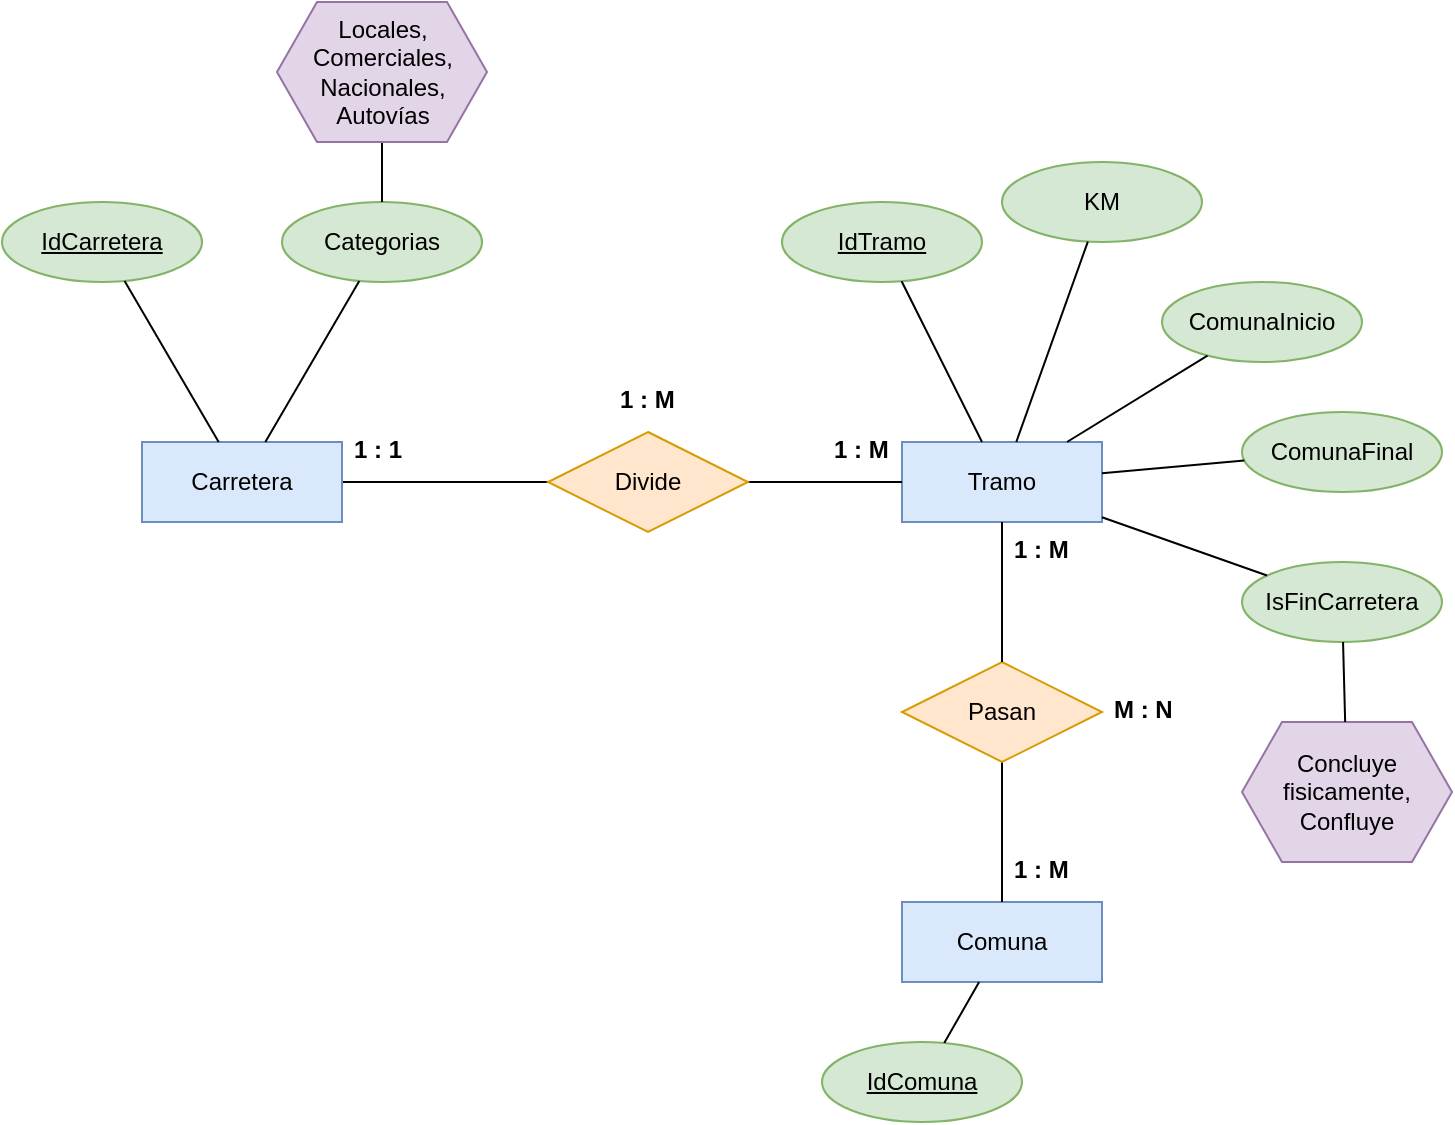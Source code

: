 <mxfile version="24.2.5" type="github">
  <diagram name="Página-1" id="_2iSpzAk0nADA7rZEYPe">
    <mxGraphModel dx="1026" dy="650" grid="1" gridSize="10" guides="1" tooltips="1" connect="1" arrows="1" fold="1" page="1" pageScale="1" pageWidth="827" pageHeight="1169" math="0" shadow="0">
      <root>
        <mxCell id="0" />
        <mxCell id="1" parent="0" />
        <mxCell id="qKXQgxUZNCxVZ5N2Fq7q-11" style="edgeStyle=orthogonalEdgeStyle;rounded=0;orthogonalLoop=1;jettySize=auto;html=1;entryX=0;entryY=0.5;entryDx=0;entryDy=0;endArrow=none;endFill=0;" parent="1" source="qKXQgxUZNCxVZ5N2Fq7q-1" target="qKXQgxUZNCxVZ5N2Fq7q-10" edge="1">
          <mxGeometry relative="1" as="geometry" />
        </mxCell>
        <mxCell id="qKXQgxUZNCxVZ5N2Fq7q-1" value="Carretera" style="whiteSpace=wrap;html=1;align=center;fillColor=#dae8fc;strokeColor=#6c8ebf;" parent="1" vertex="1">
          <mxGeometry x="150" y="260" width="100" height="40" as="geometry" />
        </mxCell>
        <mxCell id="qKXQgxUZNCxVZ5N2Fq7q-2" value="Tramo" style="whiteSpace=wrap;html=1;align=center;fillColor=#dae8fc;strokeColor=#6c8ebf;" parent="1" vertex="1">
          <mxGeometry x="530" y="260" width="100" height="40" as="geometry" />
        </mxCell>
        <mxCell id="qKXQgxUZNCxVZ5N2Fq7q-3" value="Comuna" style="whiteSpace=wrap;html=1;align=center;fillColor=#dae8fc;strokeColor=#6c8ebf;" parent="1" vertex="1">
          <mxGeometry x="530" y="490" width="100" height="40" as="geometry" />
        </mxCell>
        <mxCell id="qKXQgxUZNCxVZ5N2Fq7q-4" value="Categorias" style="ellipse;whiteSpace=wrap;html=1;align=center;fillColor=#d5e8d4;strokeColor=#82b366;" parent="1" vertex="1">
          <mxGeometry x="220" y="140" width="100" height="40" as="geometry" />
        </mxCell>
        <mxCell id="qKXQgxUZNCxVZ5N2Fq7q-6" value="IdCarretera" style="ellipse;whiteSpace=wrap;html=1;align=center;fillColor=#d5e8d4;strokeColor=#82b366;fontStyle=4" parent="1" vertex="1">
          <mxGeometry x="80" y="140" width="100" height="40" as="geometry" />
        </mxCell>
        <mxCell id="qKXQgxUZNCxVZ5N2Fq7q-9" style="edgeStyle=orthogonalEdgeStyle;rounded=0;orthogonalLoop=1;jettySize=auto;html=1;endArrow=none;endFill=0;" parent="1" source="qKXQgxUZNCxVZ5N2Fq7q-8" target="qKXQgxUZNCxVZ5N2Fq7q-4" edge="1">
          <mxGeometry relative="1" as="geometry" />
        </mxCell>
        <mxCell id="qKXQgxUZNCxVZ5N2Fq7q-8" value="Locales,&lt;div&gt;Comerciales,&lt;/div&gt;&lt;div&gt;Nacionales,&lt;/div&gt;&lt;div&gt;Autovías&lt;/div&gt;" style="shape=hexagon;perimeter=hexagonPerimeter2;whiteSpace=wrap;html=1;fixedSize=1;fillColor=#e1d5e7;strokeColor=#9673a6;" parent="1" vertex="1">
          <mxGeometry x="217.5" y="40" width="105" height="70" as="geometry" />
        </mxCell>
        <mxCell id="qKXQgxUZNCxVZ5N2Fq7q-12" style="edgeStyle=orthogonalEdgeStyle;rounded=0;orthogonalLoop=1;jettySize=auto;html=1;entryX=0;entryY=0.5;entryDx=0;entryDy=0;endArrow=none;endFill=0;" parent="1" source="qKXQgxUZNCxVZ5N2Fq7q-10" target="qKXQgxUZNCxVZ5N2Fq7q-2" edge="1">
          <mxGeometry relative="1" as="geometry" />
        </mxCell>
        <mxCell id="qKXQgxUZNCxVZ5N2Fq7q-10" value="Divide" style="shape=rhombus;perimeter=rhombusPerimeter;whiteSpace=wrap;html=1;align=center;fillColor=#ffe6cc;strokeColor=#d79b00;" parent="1" vertex="1">
          <mxGeometry x="353" y="255" width="100" height="50" as="geometry" />
        </mxCell>
        <mxCell id="qKXQgxUZNCxVZ5N2Fq7q-13" value="1 : M" style="text;strokeColor=none;fillColor=none;spacingLeft=4;spacingRight=4;overflow=hidden;rotatable=0;points=[[0,0.5],[1,0.5]];portConstraint=eastwest;fontSize=12;whiteSpace=wrap;html=1;fontStyle=1" parent="1" vertex="1">
          <mxGeometry x="383" y="225" width="40" height="30" as="geometry" />
        </mxCell>
        <mxCell id="qKXQgxUZNCxVZ5N2Fq7q-14" value="1 : M" style="text;strokeColor=none;fillColor=none;spacingLeft=4;spacingRight=4;overflow=hidden;rotatable=0;points=[[0,0.5],[1,0.5]];portConstraint=eastwest;fontSize=12;whiteSpace=wrap;html=1;fontStyle=1" parent="1" vertex="1">
          <mxGeometry x="490" y="250" width="40" height="30" as="geometry" />
        </mxCell>
        <mxCell id="qKXQgxUZNCxVZ5N2Fq7q-15" value="1 : 1" style="text;strokeColor=none;fillColor=none;spacingLeft=4;spacingRight=4;overflow=hidden;rotatable=0;points=[[0,0.5],[1,0.5]];portConstraint=eastwest;fontSize=12;whiteSpace=wrap;html=1;fontStyle=1" parent="1" vertex="1">
          <mxGeometry x="250" y="250" width="40" height="30" as="geometry" />
        </mxCell>
        <mxCell id="qKXQgxUZNCxVZ5N2Fq7q-20" style="edgeStyle=orthogonalEdgeStyle;rounded=0;orthogonalLoop=1;jettySize=auto;html=1;entryX=0.5;entryY=0;entryDx=0;entryDy=0;endArrow=none;endFill=0;" parent="1" source="qKXQgxUZNCxVZ5N2Fq7q-18" target="qKXQgxUZNCxVZ5N2Fq7q-3" edge="1">
          <mxGeometry relative="1" as="geometry">
            <Array as="points">
              <mxPoint x="580" y="470" />
              <mxPoint x="580" y="470" />
            </Array>
          </mxGeometry>
        </mxCell>
        <mxCell id="qKXQgxUZNCxVZ5N2Fq7q-18" value="Pasan" style="shape=rhombus;perimeter=rhombusPerimeter;whiteSpace=wrap;html=1;align=center;fillColor=#ffe6cc;strokeColor=#d79b00;" parent="1" vertex="1">
          <mxGeometry x="530" y="370" width="100" height="50" as="geometry" />
        </mxCell>
        <mxCell id="qKXQgxUZNCxVZ5N2Fq7q-19" style="edgeStyle=orthogonalEdgeStyle;rounded=0;orthogonalLoop=1;jettySize=auto;html=1;endArrow=none;endFill=0;" parent="1" source="qKXQgxUZNCxVZ5N2Fq7q-2" target="qKXQgxUZNCxVZ5N2Fq7q-18" edge="1">
          <mxGeometry relative="1" as="geometry" />
        </mxCell>
        <mxCell id="qKXQgxUZNCxVZ5N2Fq7q-21" value="M : N" style="text;strokeColor=none;fillColor=none;spacingLeft=4;spacingRight=4;overflow=hidden;rotatable=0;points=[[0,0.5],[1,0.5]];portConstraint=eastwest;fontSize=12;whiteSpace=wrap;html=1;fontStyle=1" parent="1" vertex="1">
          <mxGeometry x="630" y="380" width="40" height="30" as="geometry" />
        </mxCell>
        <mxCell id="qKXQgxUZNCxVZ5N2Fq7q-22" value="KM" style="ellipse;whiteSpace=wrap;html=1;align=center;fillColor=#d5e8d4;strokeColor=#82b366;" parent="1" vertex="1">
          <mxGeometry x="580" y="120" width="100" height="40" as="geometry" />
        </mxCell>
        <mxCell id="qKXQgxUZNCxVZ5N2Fq7q-23" value="IdTramo" style="ellipse;whiteSpace=wrap;html=1;align=center;fontStyle=4;fillColor=#d5e8d4;strokeColor=#82b366;" parent="1" vertex="1">
          <mxGeometry x="470" y="140" width="100" height="40" as="geometry" />
        </mxCell>
        <mxCell id="qKXQgxUZNCxVZ5N2Fq7q-24" value="ComunaInicio" style="ellipse;whiteSpace=wrap;html=1;align=center;fillColor=#d5e8d4;strokeColor=#82b366;" parent="1" vertex="1">
          <mxGeometry x="660" y="180" width="100" height="40" as="geometry" />
        </mxCell>
        <mxCell id="qKXQgxUZNCxVZ5N2Fq7q-25" value="" style="endArrow=none;html=1;rounded=0;" parent="1" source="qKXQgxUZNCxVZ5N2Fq7q-2" target="qKXQgxUZNCxVZ5N2Fq7q-23" edge="1">
          <mxGeometry relative="1" as="geometry">
            <mxPoint x="480" y="140" as="sourcePoint" />
            <mxPoint x="640" y="140" as="targetPoint" />
          </mxGeometry>
        </mxCell>
        <mxCell id="qKXQgxUZNCxVZ5N2Fq7q-26" value="" style="endArrow=none;html=1;rounded=0;" parent="1" source="qKXQgxUZNCxVZ5N2Fq7q-2" target="qKXQgxUZNCxVZ5N2Fq7q-22" edge="1">
          <mxGeometry relative="1" as="geometry">
            <mxPoint x="650" y="230" as="sourcePoint" />
            <mxPoint x="810" y="230" as="targetPoint" />
          </mxGeometry>
        </mxCell>
        <mxCell id="qKXQgxUZNCxVZ5N2Fq7q-27" value="" style="endArrow=none;html=1;rounded=0;" parent="1" source="qKXQgxUZNCxVZ5N2Fq7q-2" target="qKXQgxUZNCxVZ5N2Fq7q-24" edge="1">
          <mxGeometry relative="1" as="geometry">
            <mxPoint x="700" y="210" as="sourcePoint" />
            <mxPoint x="860" y="210" as="targetPoint" />
          </mxGeometry>
        </mxCell>
        <mxCell id="qKXQgxUZNCxVZ5N2Fq7q-29" value="1 : M" style="text;strokeColor=none;fillColor=none;spacingLeft=4;spacingRight=4;overflow=hidden;rotatable=0;points=[[0,0.5],[1,0.5]];portConstraint=eastwest;fontSize=12;whiteSpace=wrap;html=1;fontStyle=1" parent="1" vertex="1">
          <mxGeometry x="580" y="460" width="40" height="30" as="geometry" />
        </mxCell>
        <mxCell id="qKXQgxUZNCxVZ5N2Fq7q-30" value="1 : M" style="text;strokeColor=none;fillColor=none;spacingLeft=4;spacingRight=4;overflow=hidden;rotatable=0;points=[[0,0.5],[1,0.5]];portConstraint=eastwest;fontSize=12;whiteSpace=wrap;html=1;fontStyle=1" parent="1" vertex="1">
          <mxGeometry x="580" y="300" width="40" height="30" as="geometry" />
        </mxCell>
        <mxCell id="qKXQgxUZNCxVZ5N2Fq7q-39" value="" style="endArrow=none;html=1;rounded=0;" parent="1" source="qKXQgxUZNCxVZ5N2Fq7q-1" target="qKXQgxUZNCxVZ5N2Fq7q-4" edge="1">
          <mxGeometry relative="1" as="geometry">
            <mxPoint x="70" y="230" as="sourcePoint" />
            <mxPoint x="230" y="230" as="targetPoint" />
          </mxGeometry>
        </mxCell>
        <mxCell id="HzO-dxKix6vA0lBi56g1-2" value="" style="endArrow=none;html=1;rounded=0;" edge="1" parent="1" source="qKXQgxUZNCxVZ5N2Fq7q-6" target="qKXQgxUZNCxVZ5N2Fq7q-1">
          <mxGeometry relative="1" as="geometry">
            <mxPoint x="120" y="200" as="sourcePoint" />
            <mxPoint x="280" y="200" as="targetPoint" />
          </mxGeometry>
        </mxCell>
        <mxCell id="HzO-dxKix6vA0lBi56g1-4" value="IdComuna" style="ellipse;whiteSpace=wrap;html=1;align=center;fontStyle=4;fillColor=#d5e8d4;strokeColor=#82b366;" vertex="1" parent="1">
          <mxGeometry x="490" y="560" width="100" height="40" as="geometry" />
        </mxCell>
        <mxCell id="HzO-dxKix6vA0lBi56g1-5" value="" style="endArrow=none;html=1;rounded=0;" edge="1" parent="1" source="HzO-dxKix6vA0lBi56g1-4" target="qKXQgxUZNCxVZ5N2Fq7q-3">
          <mxGeometry relative="1" as="geometry">
            <mxPoint x="200" y="520" as="sourcePoint" />
            <mxPoint x="360" y="520" as="targetPoint" />
          </mxGeometry>
        </mxCell>
        <mxCell id="HzO-dxKix6vA0lBi56g1-6" value="ComunaFinal" style="ellipse;whiteSpace=wrap;html=1;align=center;fillColor=#d5e8d4;strokeColor=#82b366;" vertex="1" parent="1">
          <mxGeometry x="700" y="245" width="100" height="40" as="geometry" />
        </mxCell>
        <mxCell id="HzO-dxKix6vA0lBi56g1-7" value="IsFinCarretera" style="ellipse;whiteSpace=wrap;html=1;align=center;fillColor=#d5e8d4;strokeColor=#82b366;" vertex="1" parent="1">
          <mxGeometry x="700" y="320" width="100" height="40" as="geometry" />
        </mxCell>
        <mxCell id="HzO-dxKix6vA0lBi56g1-8" value="Concluye fisicamente,&lt;div&gt;Confluye&lt;/div&gt;" style="shape=hexagon;perimeter=hexagonPerimeter2;whiteSpace=wrap;html=1;fixedSize=1;fillColor=#e1d5e7;strokeColor=#9673a6;" vertex="1" parent="1">
          <mxGeometry x="700" y="400" width="105" height="70" as="geometry" />
        </mxCell>
        <mxCell id="HzO-dxKix6vA0lBi56g1-9" value="" style="endArrow=none;html=1;rounded=0;" edge="1" parent="1" source="qKXQgxUZNCxVZ5N2Fq7q-2" target="HzO-dxKix6vA0lBi56g1-6">
          <mxGeometry relative="1" as="geometry">
            <mxPoint x="350" y="400" as="sourcePoint" />
            <mxPoint x="510" y="400" as="targetPoint" />
          </mxGeometry>
        </mxCell>
        <mxCell id="HzO-dxKix6vA0lBi56g1-10" value="" style="endArrow=none;html=1;rounded=0;" edge="1" parent="1" source="qKXQgxUZNCxVZ5N2Fq7q-2" target="HzO-dxKix6vA0lBi56g1-7">
          <mxGeometry relative="1" as="geometry">
            <mxPoint x="380" y="380" as="sourcePoint" />
            <mxPoint x="540" y="380" as="targetPoint" />
          </mxGeometry>
        </mxCell>
        <mxCell id="HzO-dxKix6vA0lBi56g1-11" value="" style="endArrow=none;html=1;rounded=0;" edge="1" parent="1" source="HzO-dxKix6vA0lBi56g1-8" target="HzO-dxKix6vA0lBi56g1-7">
          <mxGeometry relative="1" as="geometry">
            <mxPoint x="300" y="380" as="sourcePoint" />
            <mxPoint x="460" y="380" as="targetPoint" />
          </mxGeometry>
        </mxCell>
      </root>
    </mxGraphModel>
  </diagram>
</mxfile>
